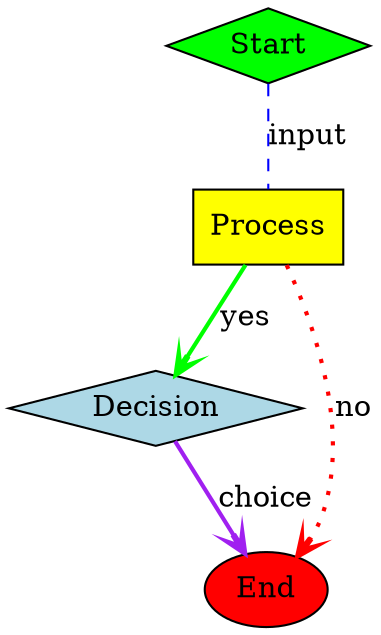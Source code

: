 // Graphviz Symbols and Line Styles
digraph {
	node [color=black fillcolor=lightgray shape=ellipse style=filled]
	edge [arrowhead=vee dir=forward penwidth=2]
	start [label=Start fillcolor=green shape=diamond style=filled]
	process [label=Process fillcolor=yellow shape=box style=filled]
	decision [label=Decision fillcolor=lightblue shape=diamond style=filled]
	end [label=End fillcolor=red shape=oval style=filled]
	start -> process [label=input color=blue dir=none penwidth=1 style=dashed]
	process -> decision [label=yes color=green style=solid]
	process -> end [label=no color=red style=dotted]
	decision -> end [label=choice color=purple style=bold]
}
